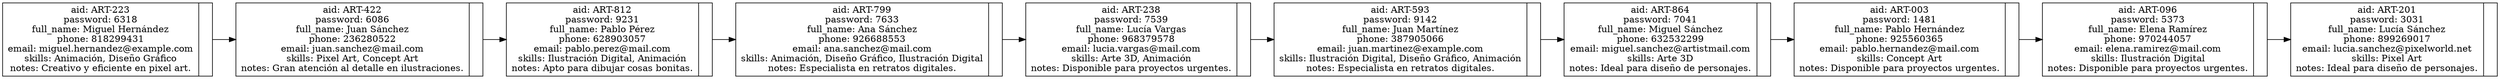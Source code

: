digraph G {
            rankdir=LR;
            node[shape=record, height=.1]
        nodo1[label="{aid: ART-223\npassword: 6318\nfull_name: Miguel Hernández\nphone: 818299431\nemail: miguel.hernandez@example.com\nskills: Animación, Diseño Gráfico\nnotes: Creativo y eficiente en pixel art.|<f1>}"];
nodo2[label="{aid: ART-422\npassword: 6086\nfull_name: Juan Sánchez\nphone: 236280522\nemail: juan.sanchez@mail.com\nskills: Pixel Art, Concept Art\nnotes: Gran atención al detalle en ilustraciones.|<f1>}"];
nodo3[label="{aid: ART-812\npassword: 9231\nfull_name: Pablo Pérez\nphone: 628903057\nemail: pablo.perez@mail.com\nskills: Ilustración Digital, Animación\nnotes: Apto para dibujar cosas bonitas.|<f1>}"];
nodo4[label="{aid: ART-799\npassword: 7633\nfull_name: Ana Sánchez\nphone: 926688553\nemail: ana.sanchez@mail.com\nskills: Animación, Diseño Gráfico, Ilustración Digital\nnotes: Especialista en retratos digitales.|<f1>}"];
nodo5[label="{aid: ART-238\npassword: 7539\nfull_name: Lucía Vargas\nphone: 968379578\nemail: lucia.vargas@mail.com\nskills: Arte 3D, Animación\nnotes: Disponible para proyectos urgentes.|<f1>}"];
nodo6[label="{aid: ART-593\npassword: 9142\nfull_name: Juan Martínez\nphone: 387905066\nemail: juan.martinez@example.com\nskills: Ilustración Digital, Diseño Gráfico, Animación\nnotes: Especialista en retratos digitales.|<f1>}"];
nodo7[label="{aid: ART-864\npassword: 7041\nfull_name: Miguel Sánchez\nphone: 632532299\nemail: miguel.sanchez@artistmail.com\nskills: Arte 3D\nnotes: Ideal para diseño de personajes.|<f1>}"];
nodo8[label="{aid: ART-003\npassword: 1481\nfull_name: Pablo Hernández\nphone: 925560365\nemail: pablo.hernandez@mail.com\nskills: Concept Art\nnotes: Disponible para proyectos urgentes.|<f1>}"];
nodo9[label="{aid: ART-096\npassword: 5373\nfull_name: Elena Ramírez\nphone: 970244057\nemail: elena.ramirez@mail.com\nskills: Ilustración Digital\nnotes: Disponible para proyectos urgentes.|<f1>}"];
nodo10[label="{aid: ART-201\npassword: 3031\nfull_name: Lucía Sánchez\nphone: 899269017\nemail: lucia.sanchez@pixelworld.net\nskills: Pixel Art\nnotes: Ideal para diseño de personajes.|<f1>}"];
nodo1 -> nodo2;
nodo2 -> nodo3;
nodo3 -> nodo4;
nodo4 -> nodo5;
nodo5 -> nodo6;
nodo6 -> nodo7;
nodo7 -> nodo8;
nodo8 -> nodo9;
nodo9 -> nodo10;
}